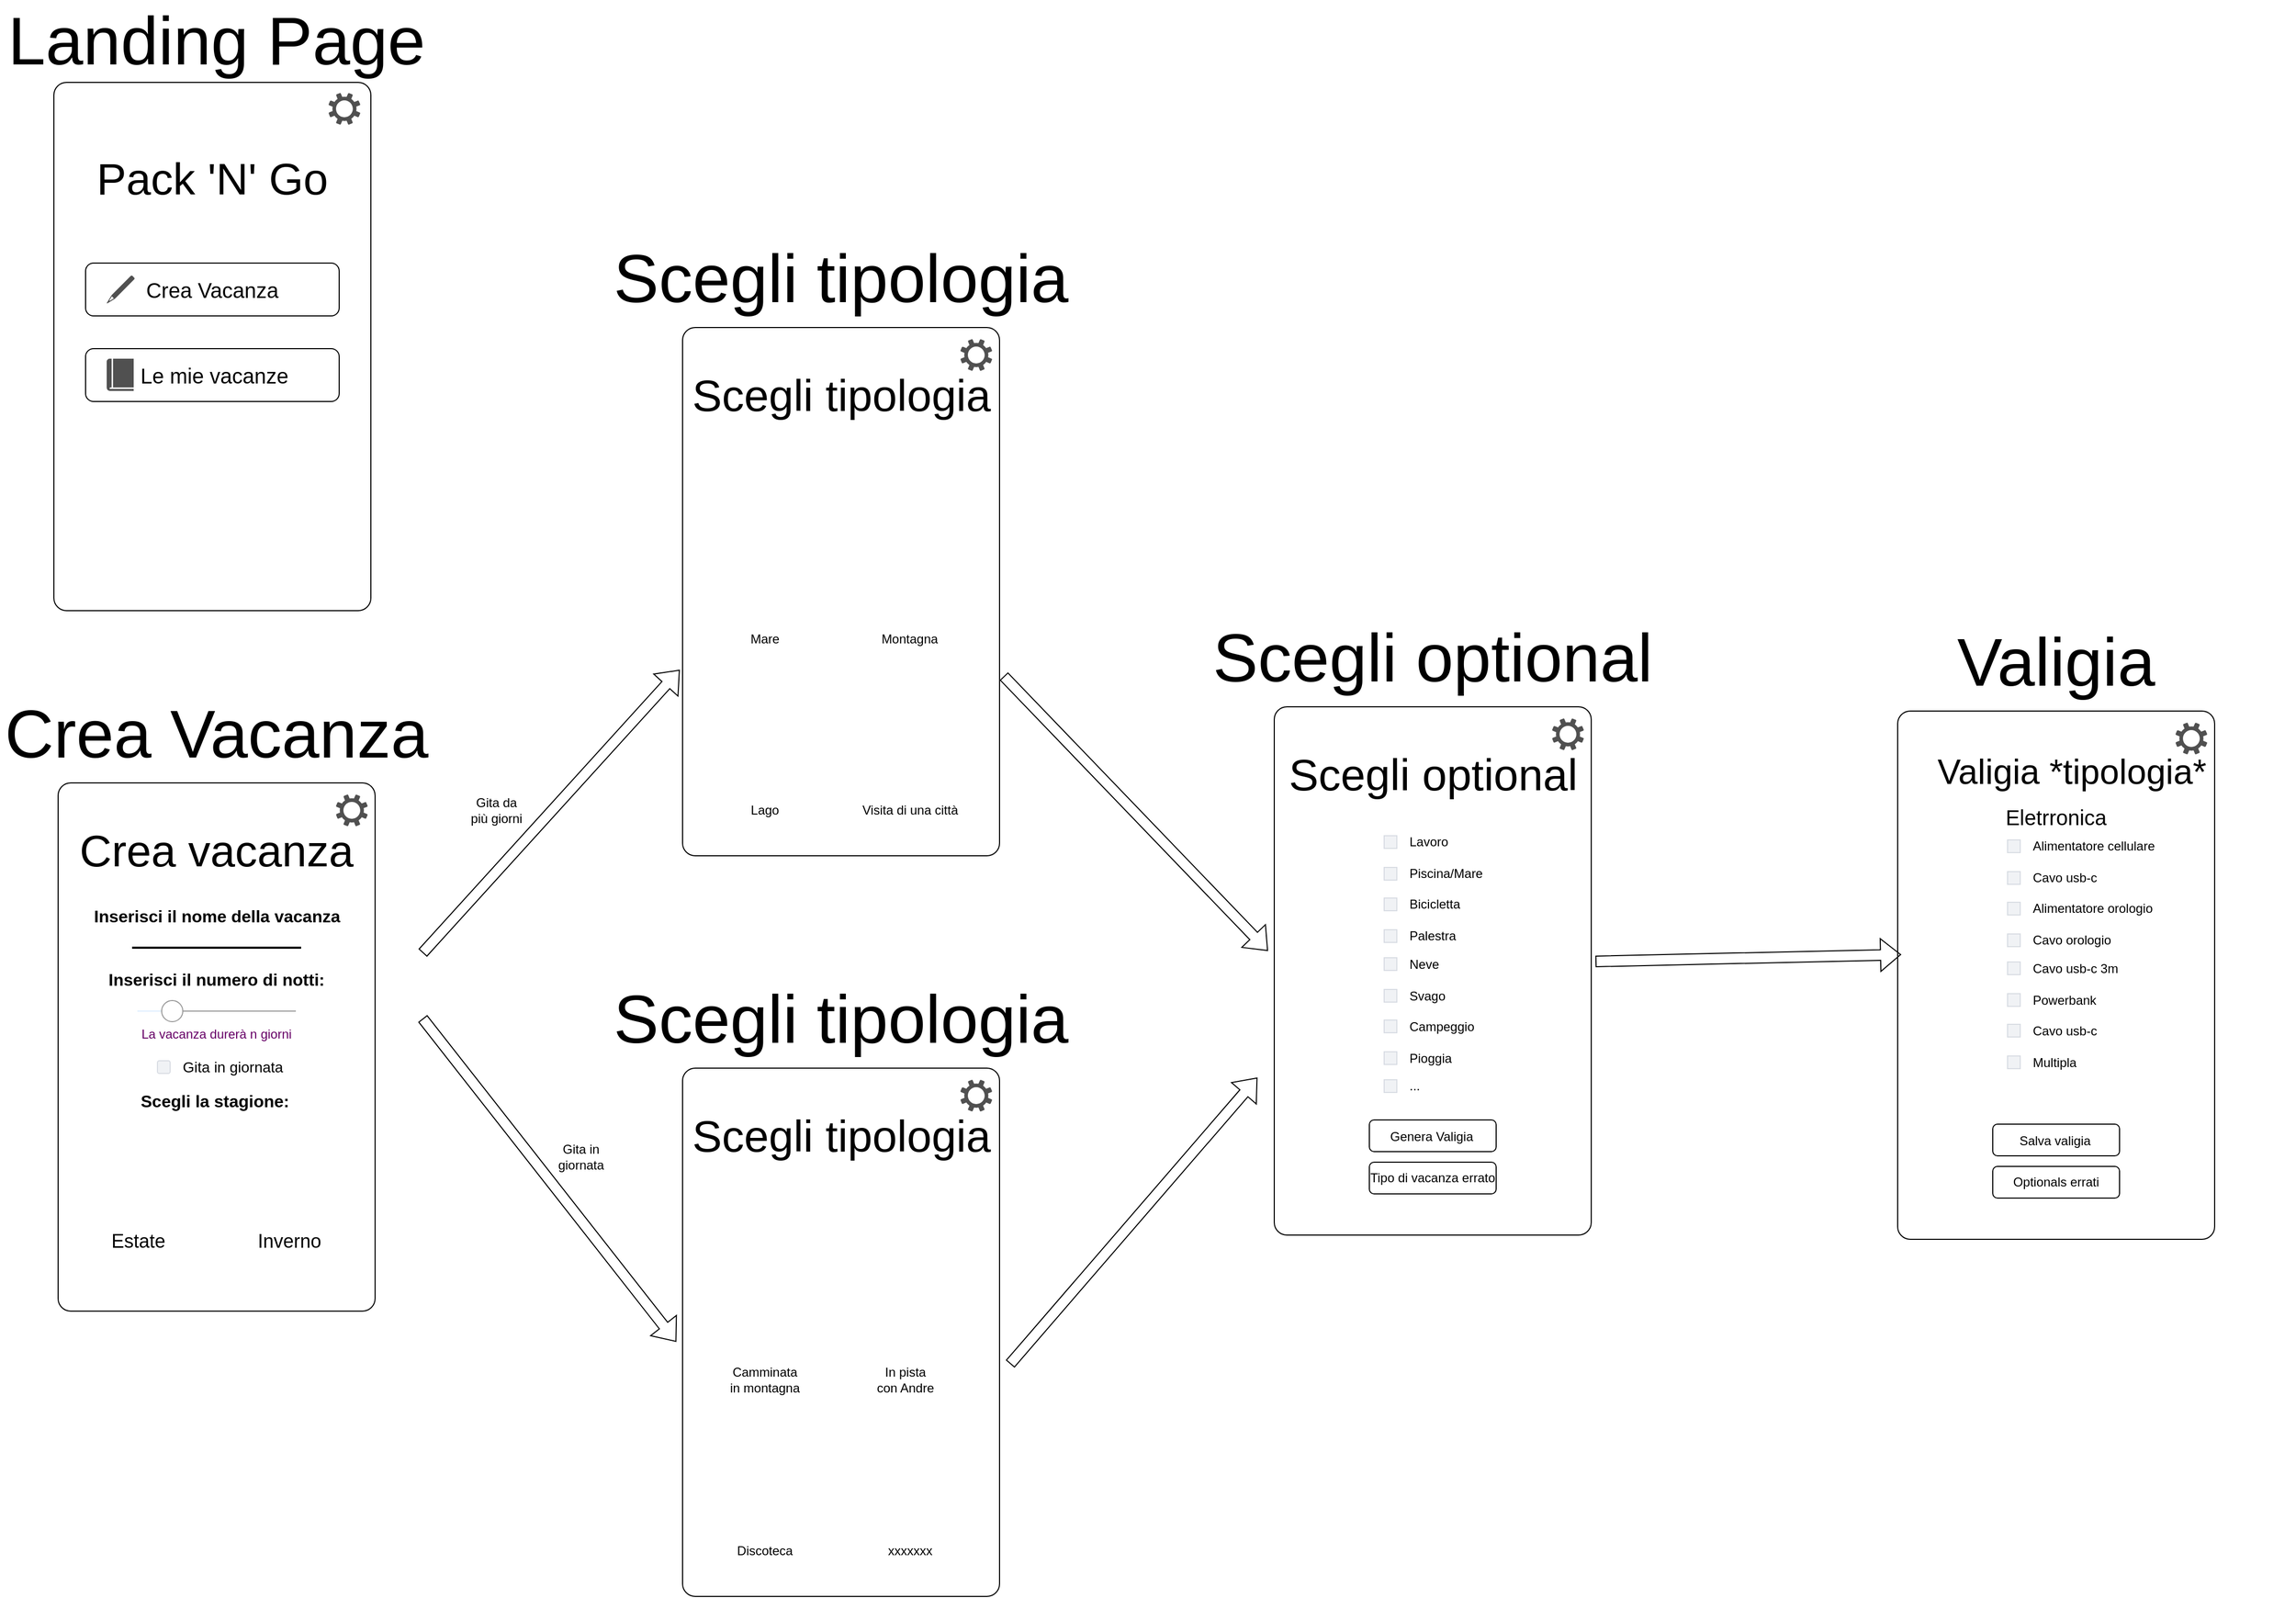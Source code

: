 <mxfile version="24.2.1" type="device">
  <diagram name="Pagina-1" id="K_MnvdirMjny6_ICvPwz">
    <mxGraphModel dx="4200" dy="2088" grid="1" gridSize="10" guides="1" tooltips="1" connect="1" arrows="1" fold="1" page="1" pageScale="1" pageWidth="827" pageHeight="1169" math="0" shadow="0">
      <root>
        <mxCell id="0" />
        <mxCell id="1" parent="0" />
        <mxCell id="SgqOMNe-jJJGuSwlMxKt-7" value="" style="rounded=1;whiteSpace=wrap;html=1;arcSize=4;" vertex="1" parent="1">
          <mxGeometry x="51" y="78" width="300" height="500" as="geometry" />
        </mxCell>
        <mxCell id="SgqOMNe-jJJGuSwlMxKt-8" value="Pack &#39;N&#39; Go" style="text;html=1;align=center;verticalAlign=middle;whiteSpace=wrap;rounded=0;fontSize=42;" vertex="1" parent="1">
          <mxGeometry x="76" y="155" width="250" height="30" as="geometry" />
        </mxCell>
        <mxCell id="SgqOMNe-jJJGuSwlMxKt-9" value="" style="rounded=1;whiteSpace=wrap;html=1;" vertex="1" parent="1">
          <mxGeometry x="81" y="249" width="240" height="50" as="geometry" />
        </mxCell>
        <mxCell id="SgqOMNe-jJJGuSwlMxKt-10" value="Crea Vacanza" style="text;html=1;align=center;verticalAlign=middle;whiteSpace=wrap;rounded=0;fontSize=20;" vertex="1" parent="1">
          <mxGeometry x="136" y="259" width="130" height="30" as="geometry" />
        </mxCell>
        <mxCell id="SgqOMNe-jJJGuSwlMxKt-11" value="" style="rounded=1;whiteSpace=wrap;html=1;" vertex="1" parent="1">
          <mxGeometry x="81" y="330" width="240" height="50" as="geometry" />
        </mxCell>
        <mxCell id="SgqOMNe-jJJGuSwlMxKt-12" value="Le mie vacanze" style="text;html=1;align=center;verticalAlign=middle;whiteSpace=wrap;rounded=0;fontSize=20;" vertex="1" parent="1">
          <mxGeometry x="113" y="340" width="180" height="30" as="geometry" />
        </mxCell>
        <mxCell id="SgqOMNe-jJJGuSwlMxKt-13" value="" style="sketch=0;pointerEvents=1;shadow=0;dashed=0;html=1;strokeColor=none;labelPosition=center;verticalLabelPosition=bottom;verticalAlign=top;align=center;fillColor=#505050;shape=mxgraph.mscae.enterprise.settings" vertex="1" parent="1">
          <mxGeometry x="311" y="88" width="30" height="30" as="geometry" />
        </mxCell>
        <mxCell id="SgqOMNe-jJJGuSwlMxKt-14" value="" style="sketch=0;pointerEvents=1;shadow=0;dashed=0;html=1;strokeColor=none;fillColor=#505050;labelPosition=center;verticalLabelPosition=bottom;verticalAlign=top;outlineConnect=0;align=center;shape=mxgraph.office.concepts.writing_pencil;" vertex="1" parent="1">
          <mxGeometry x="101" y="260.75" width="26.5" height="26.5" as="geometry" />
        </mxCell>
        <mxCell id="SgqOMNe-jJJGuSwlMxKt-15" value="" style="sketch=0;pointerEvents=1;shadow=0;dashed=0;html=1;strokeColor=none;fillColor=#505050;labelPosition=center;verticalLabelPosition=bottom;verticalAlign=top;outlineConnect=0;align=center;shape=mxgraph.office.concepts.book_journal;" vertex="1" parent="1">
          <mxGeometry x="101" y="339.5" width="25.52" height="30.5" as="geometry" />
        </mxCell>
        <mxCell id="SgqOMNe-jJJGuSwlMxKt-16" value="Landing Page" style="text;html=1;align=center;verticalAlign=middle;whiteSpace=wrap;rounded=0;fontSize=64;" vertex="1" parent="1">
          <mxGeometry y="24" width="410" height="30" as="geometry" />
        </mxCell>
        <mxCell id="SgqOMNe-jJJGuSwlMxKt-17" value="" style="rounded=1;whiteSpace=wrap;html=1;arcSize=4;" vertex="1" parent="1">
          <mxGeometry x="55" y="741" width="300" height="500" as="geometry" />
        </mxCell>
        <mxCell id="SgqOMNe-jJJGuSwlMxKt-18" value="Crea Vacanza" style="text;html=1;align=center;verticalAlign=middle;whiteSpace=wrap;rounded=0;fontSize=64;" vertex="1" parent="1">
          <mxGeometry y="680" width="410" height="30" as="geometry" />
        </mxCell>
        <mxCell id="SgqOMNe-jJJGuSwlMxKt-19" value="Crea vacanza" style="text;html=1;align=center;verticalAlign=middle;whiteSpace=wrap;rounded=0;fontSize=42;" vertex="1" parent="1">
          <mxGeometry x="71" y="791" width="268" height="30" as="geometry" />
        </mxCell>
        <mxCell id="SgqOMNe-jJJGuSwlMxKt-20" value="" style="sketch=0;pointerEvents=1;shadow=0;dashed=0;html=1;strokeColor=none;labelPosition=center;verticalLabelPosition=bottom;verticalAlign=top;align=center;fillColor=#505050;shape=mxgraph.mscae.enterprise.settings" vertex="1" parent="1">
          <mxGeometry x="318" y="752" width="30" height="30" as="geometry" />
        </mxCell>
        <mxCell id="SgqOMNe-jJJGuSwlMxKt-25" value="Inserisci il numero di notti:" style="text;html=1;align=center;verticalAlign=middle;whiteSpace=wrap;rounded=0;fontSize=16;fontStyle=1" vertex="1" parent="1">
          <mxGeometry x="100" y="912" width="210" height="30" as="geometry" />
        </mxCell>
        <mxCell id="SgqOMNe-jJJGuSwlMxKt-26" value="" style="verticalLabelPosition=bottom;shadow=0;dashed=0;align=center;html=1;verticalAlign=top;strokeWidth=1;shape=mxgraph.mockup.forms.horSlider;strokeColor=#999999;sliderStyle=basic;sliderPos=20;handleStyle=circle;fillColor2=#ddeeff;" vertex="1" parent="1">
          <mxGeometry x="130" y="942" width="150" height="30" as="geometry" />
        </mxCell>
        <mxCell id="SgqOMNe-jJJGuSwlMxKt-27" value="Inserisci il nome della vacanza" style="text;html=1;align=center;verticalAlign=middle;whiteSpace=wrap;rounded=0;fontSize=16;fontStyle=1" vertex="1" parent="1">
          <mxGeometry x="87.5" y="852" width="235" height="30" as="geometry" />
        </mxCell>
        <mxCell id="SgqOMNe-jJJGuSwlMxKt-28" value="" style="line;strokeWidth=2;html=1;" vertex="1" parent="1">
          <mxGeometry x="125" y="892" width="160" height="10" as="geometry" />
        </mxCell>
        <mxCell id="SgqOMNe-jJJGuSwlMxKt-29" value="La vacanza durerà n giorni" style="text;html=1;align=center;verticalAlign=middle;whiteSpace=wrap;rounded=0;fontColor=#660066;" vertex="1" parent="1">
          <mxGeometry x="130" y="964" width="150" height="30" as="geometry" />
        </mxCell>
        <mxCell id="SgqOMNe-jJJGuSwlMxKt-30" value="Scegli la stagione:" style="text;html=1;align=center;verticalAlign=middle;whiteSpace=wrap;rounded=0;fontSize=16;fontStyle=1" vertex="1" parent="1">
          <mxGeometry x="130.5" y="1027" width="145" height="30" as="geometry" />
        </mxCell>
        <mxCell id="SgqOMNe-jJJGuSwlMxKt-31" value="" style="shape=image;html=1;verticalAlign=top;verticalLabelPosition=bottom;labelBackgroundColor=#ffffff;imageAspect=0;aspect=fixed;image=https://cdn2.iconfinder.com/data/icons/boxicons-solid-vol-2/24/bxs-file-png-128.png" vertex="1" parent="1">
          <mxGeometry x="226.5" y="1057" width="94.5" height="94.5" as="geometry" />
        </mxCell>
        <mxCell id="SgqOMNe-jJJGuSwlMxKt-32" value="" style="shape=image;html=1;verticalAlign=top;verticalLabelPosition=bottom;labelBackgroundColor=#ffffff;imageAspect=0;aspect=fixed;image=https://cdn2.iconfinder.com/data/icons/boxicons-solid-vol-2/24/bxs-file-png-128.png" vertex="1" parent="1">
          <mxGeometry x="91.87" y="1060" width="91.5" height="91.5" as="geometry" />
        </mxCell>
        <mxCell id="SgqOMNe-jJJGuSwlMxKt-33" value="" style="rounded=1;whiteSpace=wrap;html=1;arcSize=4;" vertex="1" parent="1">
          <mxGeometry x="646" y="310" width="300" height="500" as="geometry" />
        </mxCell>
        <mxCell id="SgqOMNe-jJJGuSwlMxKt-34" value="Scegli tipologia" style="text;html=1;align=center;verticalAlign=middle;whiteSpace=wrap;rounded=0;fontSize=64;" vertex="1" parent="1">
          <mxGeometry x="570" y="249" width="452" height="30" as="geometry" />
        </mxCell>
        <mxCell id="SgqOMNe-jJJGuSwlMxKt-35" value="Scegli tipologia" style="text;html=1;align=center;verticalAlign=middle;whiteSpace=wrap;rounded=0;fontSize=42;" vertex="1" parent="1">
          <mxGeometry x="650.5" y="360" width="291" height="30" as="geometry" />
        </mxCell>
        <mxCell id="SgqOMNe-jJJGuSwlMxKt-36" value="" style="sketch=0;pointerEvents=1;shadow=0;dashed=0;html=1;strokeColor=none;labelPosition=center;verticalLabelPosition=bottom;verticalAlign=top;align=center;fillColor=#505050;shape=mxgraph.mscae.enterprise.settings" vertex="1" parent="1">
          <mxGeometry x="909" y="321" width="30" height="30" as="geometry" />
        </mxCell>
        <mxCell id="SgqOMNe-jJJGuSwlMxKt-43" value="" style="shape=image;html=1;verticalAlign=top;verticalLabelPosition=bottom;labelBackgroundColor=#ffffff;imageAspect=0;aspect=fixed;image=https://cdn2.iconfinder.com/data/icons/boxicons-solid-vol-2/24/bxs-file-png-128.png" vertex="1" parent="1">
          <mxGeometry x="797" y="470" width="128" height="128" as="geometry" />
        </mxCell>
        <mxCell id="SgqOMNe-jJJGuSwlMxKt-44" value="" style="shape=image;html=1;verticalAlign=top;verticalLabelPosition=bottom;labelBackgroundColor=#ffffff;imageAspect=0;aspect=fixed;image=https://cdn2.iconfinder.com/data/icons/boxicons-solid-vol-2/24/bxs-file-png-128.png" vertex="1" parent="1">
          <mxGeometry x="660" y="470" width="128" height="128" as="geometry" />
        </mxCell>
        <mxCell id="SgqOMNe-jJJGuSwlMxKt-45" value="Estate" style="text;html=1;align=center;verticalAlign=middle;whiteSpace=wrap;rounded=0;fontSize=18;" vertex="1" parent="1">
          <mxGeometry x="101" y="1160" width="60" height="30" as="geometry" />
        </mxCell>
        <mxCell id="SgqOMNe-jJJGuSwlMxKt-46" value="Inverno" style="text;html=1;align=center;verticalAlign=middle;whiteSpace=wrap;rounded=0;fontSize=18;" vertex="1" parent="1">
          <mxGeometry x="243.75" y="1160" width="60" height="30" as="geometry" />
        </mxCell>
        <mxCell id="SgqOMNe-jJJGuSwlMxKt-48" value="Gita in giornata" style="rounded=1;fillColor=#F0F2F5;strokeColor=#D8DCE3;align=left;verticalAlign=middle;fontStyle=0;fontSize=14;labelPosition=right;verticalLabelPosition=middle;spacingLeft=10;html=1;shadow=0;dashed=0;textShadow=0;" vertex="1" parent="1">
          <mxGeometry x="149" y="1004" width="12" height="12" as="geometry" />
        </mxCell>
        <mxCell id="SgqOMNe-jJJGuSwlMxKt-55" value="Scegli tipologia" style="text;html=1;align=center;verticalAlign=middle;whiteSpace=wrap;rounded=0;fontSize=64;" vertex="1" parent="1">
          <mxGeometry x="570" y="950" width="452" height="30" as="geometry" />
        </mxCell>
        <mxCell id="SgqOMNe-jJJGuSwlMxKt-65" value="" style="shape=image;html=1;verticalAlign=top;verticalLabelPosition=bottom;labelBackgroundColor=#ffffff;imageAspect=0;aspect=fixed;image=https://cdn2.iconfinder.com/data/icons/boxicons-solid-vol-2/24/bxs-file-png-128.png" vertex="1" parent="1">
          <mxGeometry x="797" y="632.5" width="128" height="128" as="geometry" />
        </mxCell>
        <mxCell id="SgqOMNe-jJJGuSwlMxKt-66" value="" style="shape=image;html=1;verticalAlign=top;verticalLabelPosition=bottom;labelBackgroundColor=#ffffff;imageAspect=0;aspect=fixed;image=https://cdn2.iconfinder.com/data/icons/boxicons-solid-vol-2/24/bxs-file-png-128.png" vertex="1" parent="1">
          <mxGeometry x="660" y="629.5" width="128" height="128" as="geometry" />
        </mxCell>
        <mxCell id="SgqOMNe-jJJGuSwlMxKt-67" value="Mare" style="text;html=1;align=center;verticalAlign=middle;whiteSpace=wrap;rounded=0;" vertex="1" parent="1">
          <mxGeometry x="694" y="590" width="60" height="30" as="geometry" />
        </mxCell>
        <mxCell id="SgqOMNe-jJJGuSwlMxKt-68" value="Montagna" style="text;html=1;align=center;verticalAlign=middle;whiteSpace=wrap;rounded=0;" vertex="1" parent="1">
          <mxGeometry x="831" y="590" width="60" height="30" as="geometry" />
        </mxCell>
        <mxCell id="SgqOMNe-jJJGuSwlMxKt-69" value="Lago" style="text;html=1;align=center;verticalAlign=middle;whiteSpace=wrap;rounded=0;" vertex="1" parent="1">
          <mxGeometry x="694" y="752" width="60" height="30" as="geometry" />
        </mxCell>
        <mxCell id="SgqOMNe-jJJGuSwlMxKt-70" value="Visita di una città" style="text;html=1;align=center;verticalAlign=middle;whiteSpace=wrap;rounded=0;" vertex="1" parent="1">
          <mxGeometry x="806.5" y="752" width="109" height="30" as="geometry" />
        </mxCell>
        <mxCell id="SgqOMNe-jJJGuSwlMxKt-71" value="" style="shape=flexArrow;endArrow=classic;html=1;rounded=0;entryX=-0.009;entryY=0.648;entryDx=0;entryDy=0;entryPerimeter=0;" edge="1" parent="1" target="SgqOMNe-jJJGuSwlMxKt-33">
          <mxGeometry width="50" height="50" relative="1" as="geometry">
            <mxPoint x="400" y="902" as="sourcePoint" />
            <mxPoint x="450" y="852" as="targetPoint" />
          </mxGeometry>
        </mxCell>
        <mxCell id="SgqOMNe-jJJGuSwlMxKt-72" value="" style="shape=flexArrow;endArrow=classic;html=1;rounded=0;" edge="1" parent="1">
          <mxGeometry width="50" height="50" relative="1" as="geometry">
            <mxPoint x="400" y="964" as="sourcePoint" />
            <mxPoint x="640" y="1270" as="targetPoint" />
          </mxGeometry>
        </mxCell>
        <mxCell id="SgqOMNe-jJJGuSwlMxKt-73" value="Gita da più giorni" style="text;html=1;align=center;verticalAlign=middle;whiteSpace=wrap;rounded=0;" vertex="1" parent="1">
          <mxGeometry x="440" y="752" width="60" height="30" as="geometry" />
        </mxCell>
        <mxCell id="SgqOMNe-jJJGuSwlMxKt-74" value="Gita in giornata" style="text;html=1;align=center;verticalAlign=middle;whiteSpace=wrap;rounded=0;" vertex="1" parent="1">
          <mxGeometry x="520" y="1080" width="60" height="30" as="geometry" />
        </mxCell>
        <mxCell id="SgqOMNe-jJJGuSwlMxKt-75" value="" style="rounded=1;whiteSpace=wrap;html=1;arcSize=4;" vertex="1" parent="1">
          <mxGeometry x="646" y="1011" width="300" height="500" as="geometry" />
        </mxCell>
        <mxCell id="SgqOMNe-jJJGuSwlMxKt-77" value="Scegli tipologia" style="text;html=1;align=center;verticalAlign=middle;whiteSpace=wrap;rounded=0;fontSize=42;" vertex="1" parent="1">
          <mxGeometry x="650.5" y="1061" width="291" height="30" as="geometry" />
        </mxCell>
        <mxCell id="SgqOMNe-jJJGuSwlMxKt-78" value="" style="sketch=0;pointerEvents=1;shadow=0;dashed=0;html=1;strokeColor=none;labelPosition=center;verticalLabelPosition=bottom;verticalAlign=top;align=center;fillColor=#505050;shape=mxgraph.mscae.enterprise.settings" vertex="1" parent="1">
          <mxGeometry x="909" y="1022" width="30" height="30" as="geometry" />
        </mxCell>
        <mxCell id="SgqOMNe-jJJGuSwlMxKt-80" value="" style="shape=image;html=1;verticalAlign=top;verticalLabelPosition=bottom;labelBackgroundColor=#ffffff;imageAspect=0;aspect=fixed;image=https://cdn2.iconfinder.com/data/icons/boxicons-solid-vol-2/24/bxs-file-png-128.png" vertex="1" parent="1">
          <mxGeometry x="797" y="1171" width="128" height="128" as="geometry" />
        </mxCell>
        <mxCell id="SgqOMNe-jJJGuSwlMxKt-81" value="" style="shape=image;html=1;verticalAlign=top;verticalLabelPosition=bottom;labelBackgroundColor=#ffffff;imageAspect=0;aspect=fixed;image=https://cdn2.iconfinder.com/data/icons/boxicons-solid-vol-2/24/bxs-file-png-128.png" vertex="1" parent="1">
          <mxGeometry x="660" y="1171" width="128" height="128" as="geometry" />
        </mxCell>
        <mxCell id="SgqOMNe-jJJGuSwlMxKt-82" value="" style="shape=image;html=1;verticalAlign=top;verticalLabelPosition=bottom;labelBackgroundColor=#ffffff;imageAspect=0;aspect=fixed;image=https://cdn2.iconfinder.com/data/icons/boxicons-solid-vol-2/24/bxs-file-png-128.png" vertex="1" parent="1">
          <mxGeometry x="797" y="1333.5" width="128" height="128" as="geometry" />
        </mxCell>
        <mxCell id="SgqOMNe-jJJGuSwlMxKt-83" value="" style="shape=image;html=1;verticalAlign=top;verticalLabelPosition=bottom;labelBackgroundColor=#ffffff;imageAspect=0;aspect=fixed;image=https://cdn2.iconfinder.com/data/icons/boxicons-solid-vol-2/24/bxs-file-png-128.png" vertex="1" parent="1">
          <mxGeometry x="660" y="1330.5" width="128" height="128" as="geometry" />
        </mxCell>
        <mxCell id="SgqOMNe-jJJGuSwlMxKt-84" value="Camminata in montagna" style="text;html=1;align=center;verticalAlign=middle;whiteSpace=wrap;rounded=0;" vertex="1" parent="1">
          <mxGeometry x="686" y="1291" width="76" height="30" as="geometry" />
        </mxCell>
        <mxCell id="SgqOMNe-jJJGuSwlMxKt-85" value="In pista con Andre" style="text;html=1;align=center;verticalAlign=middle;whiteSpace=wrap;rounded=0;" vertex="1" parent="1">
          <mxGeometry x="827" y="1291" width="60" height="30" as="geometry" />
        </mxCell>
        <mxCell id="SgqOMNe-jJJGuSwlMxKt-86" value="Discoteca" style="text;html=1;align=center;verticalAlign=middle;whiteSpace=wrap;rounded=0;" vertex="1" parent="1">
          <mxGeometry x="694" y="1453" width="60" height="30" as="geometry" />
        </mxCell>
        <mxCell id="SgqOMNe-jJJGuSwlMxKt-87" value="xxxxxxx" style="text;html=1;align=center;verticalAlign=middle;whiteSpace=wrap;rounded=0;" vertex="1" parent="1">
          <mxGeometry x="806.5" y="1453" width="109" height="30" as="geometry" />
        </mxCell>
        <mxCell id="SgqOMNe-jJJGuSwlMxKt-88" value="Scegli optional" style="text;html=1;align=center;verticalAlign=middle;whiteSpace=wrap;rounded=0;fontSize=64;" vertex="1" parent="1">
          <mxGeometry x="1130" y="608" width="452" height="30" as="geometry" />
        </mxCell>
        <mxCell id="SgqOMNe-jJJGuSwlMxKt-89" value="" style="rounded=1;whiteSpace=wrap;html=1;arcSize=4;" vertex="1" parent="1">
          <mxGeometry x="1206" y="669" width="300" height="500" as="geometry" />
        </mxCell>
        <mxCell id="SgqOMNe-jJJGuSwlMxKt-90" value="Scegli optional" style="text;html=1;align=center;verticalAlign=middle;whiteSpace=wrap;rounded=0;fontSize=42;" vertex="1" parent="1">
          <mxGeometry x="1210.5" y="719" width="291" height="30" as="geometry" />
        </mxCell>
        <mxCell id="SgqOMNe-jJJGuSwlMxKt-91" value="" style="sketch=0;pointerEvents=1;shadow=0;dashed=0;html=1;strokeColor=none;labelPosition=center;verticalLabelPosition=bottom;verticalAlign=top;align=center;fillColor=#505050;shape=mxgraph.mscae.enterprise.settings" vertex="1" parent="1">
          <mxGeometry x="1469" y="680" width="30" height="30" as="geometry" />
        </mxCell>
        <mxCell id="SgqOMNe-jJJGuSwlMxKt-101" value="" style="shape=flexArrow;endArrow=classic;html=1;rounded=0;" edge="1" parent="1">
          <mxGeometry width="50" height="50" relative="1" as="geometry">
            <mxPoint x="950" y="640" as="sourcePoint" />
            <mxPoint x="1200" y="900" as="targetPoint" />
          </mxGeometry>
        </mxCell>
        <mxCell id="SgqOMNe-jJJGuSwlMxKt-102" value="" style="shape=flexArrow;endArrow=classic;html=1;rounded=0;" edge="1" parent="1">
          <mxGeometry width="50" height="50" relative="1" as="geometry">
            <mxPoint x="956" y="1291" as="sourcePoint" />
            <mxPoint x="1190" y="1020" as="targetPoint" />
          </mxGeometry>
        </mxCell>
        <mxCell id="SgqOMNe-jJJGuSwlMxKt-103" value="Lavoro" style="rounded=1;fillColor=#F0F2F5;strokeColor=#D8DCE3;align=left;verticalAlign=middle;fontStyle=0;fontSize=12;labelPosition=right;verticalLabelPosition=middle;spacingLeft=10;html=1;shadow=0;dashed=0;arcSize=0;" vertex="1" parent="1">
          <mxGeometry x="1310" y="791" width="12" height="12" as="geometry" />
        </mxCell>
        <mxCell id="SgqOMNe-jJJGuSwlMxKt-107" value="Piscina/Mare" style="rounded=1;fillColor=#F0F2F5;strokeColor=#D8DCE3;align=left;verticalAlign=middle;fontStyle=0;fontSize=12;labelPosition=right;verticalLabelPosition=middle;spacingLeft=10;html=1;shadow=0;dashed=0;arcSize=0;" vertex="1" parent="1">
          <mxGeometry x="1310" y="821" width="12" height="12" as="geometry" />
        </mxCell>
        <mxCell id="SgqOMNe-jJJGuSwlMxKt-115" value="Bicicletta" style="rounded=1;fillColor=#F0F2F5;strokeColor=#D8DCE3;align=left;verticalAlign=middle;fontStyle=0;fontSize=12;labelPosition=right;verticalLabelPosition=middle;spacingLeft=10;html=1;shadow=0;dashed=0;arcSize=0;" vertex="1" parent="1">
          <mxGeometry x="1310" y="850" width="12" height="12" as="geometry" />
        </mxCell>
        <mxCell id="SgqOMNe-jJJGuSwlMxKt-116" value="Palestra" style="rounded=1;fillColor=#F0F2F5;strokeColor=#D8DCE3;align=left;verticalAlign=middle;fontStyle=0;fontSize=12;labelPosition=right;verticalLabelPosition=middle;spacingLeft=10;html=1;shadow=0;dashed=0;arcSize=0;" vertex="1" parent="1">
          <mxGeometry x="1310" y="880" width="12" height="12" as="geometry" />
        </mxCell>
        <mxCell id="SgqOMNe-jJJGuSwlMxKt-117" value="Neve" style="rounded=1;fillColor=#F0F2F5;strokeColor=#D8DCE3;align=left;verticalAlign=middle;fontStyle=0;fontSize=12;labelPosition=right;verticalLabelPosition=middle;spacingLeft=10;html=1;shadow=0;dashed=0;arcSize=0;" vertex="1" parent="1">
          <mxGeometry x="1310" y="906.5" width="12" height="12" as="geometry" />
        </mxCell>
        <mxCell id="SgqOMNe-jJJGuSwlMxKt-118" value="Svago" style="rounded=1;fillColor=#F0F2F5;strokeColor=#D8DCE3;align=left;verticalAlign=middle;fontStyle=0;fontSize=12;labelPosition=right;verticalLabelPosition=middle;spacingLeft=10;html=1;shadow=0;dashed=0;arcSize=0;" vertex="1" parent="1">
          <mxGeometry x="1310" y="936.5" width="12" height="12" as="geometry" />
        </mxCell>
        <mxCell id="SgqOMNe-jJJGuSwlMxKt-119" value="Campeggio" style="rounded=1;fillColor=#F0F2F5;strokeColor=#D8DCE3;align=left;verticalAlign=middle;fontStyle=0;fontSize=12;labelPosition=right;verticalLabelPosition=middle;spacingLeft=10;html=1;shadow=0;dashed=0;arcSize=0;" vertex="1" parent="1">
          <mxGeometry x="1310" y="965.5" width="12" height="12" as="geometry" />
        </mxCell>
        <mxCell id="SgqOMNe-jJJGuSwlMxKt-120" value="Pioggia" style="rounded=1;fillColor=#F0F2F5;strokeColor=#D8DCE3;align=left;verticalAlign=middle;fontStyle=0;fontSize=12;labelPosition=right;verticalLabelPosition=middle;spacingLeft=10;html=1;shadow=0;dashed=0;arcSize=0;" vertex="1" parent="1">
          <mxGeometry x="1310" y="995.5" width="12" height="12" as="geometry" />
        </mxCell>
        <mxCell id="SgqOMNe-jJJGuSwlMxKt-121" value="..." style="rounded=1;fillColor=#F0F2F5;strokeColor=#D8DCE3;align=left;verticalAlign=middle;fontStyle=0;fontSize=12;labelPosition=right;verticalLabelPosition=middle;spacingLeft=10;html=1;shadow=0;dashed=0;arcSize=0;" vertex="1" parent="1">
          <mxGeometry x="1310" y="1022" width="12" height="12" as="geometry" />
        </mxCell>
        <mxCell id="SgqOMNe-jJJGuSwlMxKt-124" value="" style="rounded=1;whiteSpace=wrap;html=1;" vertex="1" parent="1">
          <mxGeometry x="1296" y="1060" width="120" height="30" as="geometry" />
        </mxCell>
        <mxCell id="SgqOMNe-jJJGuSwlMxKt-125" value="Genera Valigia" style="text;html=1;align=center;verticalAlign=middle;whiteSpace=wrap;rounded=0;" vertex="1" parent="1">
          <mxGeometry x="1310" y="1061" width="90" height="30" as="geometry" />
        </mxCell>
        <mxCell id="SgqOMNe-jJJGuSwlMxKt-126" value="" style="rounded=1;whiteSpace=wrap;html=1;" vertex="1" parent="1">
          <mxGeometry x="1296" y="1100" width="120" height="30" as="geometry" />
        </mxCell>
        <mxCell id="SgqOMNe-jJJGuSwlMxKt-127" value="Tipo di vacanza errato" style="text;html=1;align=center;verticalAlign=middle;whiteSpace=wrap;rounded=0;" vertex="1" parent="1">
          <mxGeometry x="1291" y="1100" width="130" height="30" as="geometry" />
        </mxCell>
        <mxCell id="SgqOMNe-jJJGuSwlMxKt-128" value="Valigia" style="text;html=1;align=center;verticalAlign=middle;whiteSpace=wrap;rounded=0;fontSize=64;" vertex="1" parent="1">
          <mxGeometry x="1720" y="612" width="452" height="30" as="geometry" />
        </mxCell>
        <mxCell id="SgqOMNe-jJJGuSwlMxKt-129" value="" style="rounded=1;whiteSpace=wrap;html=1;arcSize=4;" vertex="1" parent="1">
          <mxGeometry x="1796" y="673" width="300" height="500" as="geometry" />
        </mxCell>
        <mxCell id="SgqOMNe-jJJGuSwlMxKt-130" value="Valigia *tipologia*" style="text;html=1;align=center;verticalAlign=middle;whiteSpace=wrap;rounded=0;fontSize=33;" vertex="1" parent="1">
          <mxGeometry x="1790" y="715" width="341.5" height="30" as="geometry" />
        </mxCell>
        <mxCell id="SgqOMNe-jJJGuSwlMxKt-131" value="" style="sketch=0;pointerEvents=1;shadow=0;dashed=0;html=1;strokeColor=none;labelPosition=center;verticalLabelPosition=bottom;verticalAlign=top;align=center;fillColor=#505050;shape=mxgraph.mscae.enterprise.settings" vertex="1" parent="1">
          <mxGeometry x="2059" y="684" width="30" height="30" as="geometry" />
        </mxCell>
        <mxCell id="SgqOMNe-jJJGuSwlMxKt-132" value="Alimentatore cellulare" style="rounded=1;fillColor=#F0F2F5;strokeColor=#D8DCE3;align=left;verticalAlign=middle;fontStyle=0;fontSize=12;labelPosition=right;verticalLabelPosition=middle;spacingLeft=10;html=1;shadow=0;dashed=0;arcSize=0;" vertex="1" parent="1">
          <mxGeometry x="1900" y="795" width="12" height="12" as="geometry" />
        </mxCell>
        <mxCell id="SgqOMNe-jJJGuSwlMxKt-133" value="Cavo usb-c" style="rounded=1;fillColor=#F0F2F5;strokeColor=#D8DCE3;align=left;verticalAlign=middle;fontStyle=0;fontSize=12;labelPosition=right;verticalLabelPosition=middle;spacingLeft=10;html=1;shadow=0;dashed=0;arcSize=0;" vertex="1" parent="1">
          <mxGeometry x="1900" y="825" width="12" height="12" as="geometry" />
        </mxCell>
        <mxCell id="SgqOMNe-jJJGuSwlMxKt-134" value="Alimentatore orologio" style="rounded=1;fillColor=#F0F2F5;strokeColor=#D8DCE3;align=left;verticalAlign=middle;fontStyle=0;fontSize=12;labelPosition=right;verticalLabelPosition=middle;spacingLeft=10;html=1;shadow=0;dashed=0;arcSize=0;" vertex="1" parent="1">
          <mxGeometry x="1900" y="854" width="12" height="12" as="geometry" />
        </mxCell>
        <mxCell id="SgqOMNe-jJJGuSwlMxKt-135" value="Cavo orologio" style="rounded=1;fillColor=#F0F2F5;strokeColor=#D8DCE3;align=left;verticalAlign=middle;fontStyle=0;fontSize=12;labelPosition=right;verticalLabelPosition=middle;spacingLeft=10;html=1;shadow=0;dashed=0;arcSize=0;" vertex="1" parent="1">
          <mxGeometry x="1900" y="884" width="12" height="12" as="geometry" />
        </mxCell>
        <mxCell id="SgqOMNe-jJJGuSwlMxKt-136" value="Cavo usb-c 3m" style="rounded=1;fillColor=#F0F2F5;strokeColor=#D8DCE3;align=left;verticalAlign=middle;fontStyle=0;fontSize=12;labelPosition=right;verticalLabelPosition=middle;spacingLeft=10;html=1;shadow=0;dashed=0;arcSize=0;" vertex="1" parent="1">
          <mxGeometry x="1900" y="910.5" width="12" height="12" as="geometry" />
        </mxCell>
        <mxCell id="SgqOMNe-jJJGuSwlMxKt-137" value="Powerbank" style="rounded=1;fillColor=#F0F2F5;strokeColor=#D8DCE3;align=left;verticalAlign=middle;fontStyle=0;fontSize=12;labelPosition=right;verticalLabelPosition=middle;spacingLeft=10;html=1;shadow=0;dashed=0;arcSize=0;" vertex="1" parent="1">
          <mxGeometry x="1900" y="940.5" width="12" height="12" as="geometry" />
        </mxCell>
        <mxCell id="SgqOMNe-jJJGuSwlMxKt-138" value="Cavo usb-c" style="rounded=1;fillColor=#F0F2F5;strokeColor=#D8DCE3;align=left;verticalAlign=middle;fontStyle=0;fontSize=12;labelPosition=right;verticalLabelPosition=middle;spacingLeft=10;html=1;shadow=0;dashed=0;arcSize=0;" vertex="1" parent="1">
          <mxGeometry x="1900" y="969.5" width="12" height="12" as="geometry" />
        </mxCell>
        <mxCell id="SgqOMNe-jJJGuSwlMxKt-139" value="Multipla" style="rounded=1;fillColor=#F0F2F5;strokeColor=#D8DCE3;align=left;verticalAlign=middle;fontStyle=0;fontSize=12;labelPosition=right;verticalLabelPosition=middle;spacingLeft=10;html=1;shadow=0;dashed=0;arcSize=0;" vertex="1" parent="1">
          <mxGeometry x="1900" y="999.5" width="12" height="12" as="geometry" />
        </mxCell>
        <mxCell id="SgqOMNe-jJJGuSwlMxKt-141" value="" style="rounded=1;whiteSpace=wrap;html=1;" vertex="1" parent="1">
          <mxGeometry x="1886" y="1064" width="120" height="30" as="geometry" />
        </mxCell>
        <mxCell id="SgqOMNe-jJJGuSwlMxKt-142" value="Salva valigia" style="text;html=1;align=center;verticalAlign=middle;whiteSpace=wrap;rounded=0;" vertex="1" parent="1">
          <mxGeometry x="1900" y="1065" width="90" height="30" as="geometry" />
        </mxCell>
        <mxCell id="SgqOMNe-jJJGuSwlMxKt-143" value="" style="rounded=1;whiteSpace=wrap;html=1;" vertex="1" parent="1">
          <mxGeometry x="1886" y="1104" width="120" height="30" as="geometry" />
        </mxCell>
        <mxCell id="SgqOMNe-jJJGuSwlMxKt-144" value="Optionals errati" style="text;html=1;align=center;verticalAlign=middle;whiteSpace=wrap;rounded=0;" vertex="1" parent="1">
          <mxGeometry x="1881" y="1104" width="130" height="30" as="geometry" />
        </mxCell>
        <mxCell id="SgqOMNe-jJJGuSwlMxKt-145" value="Eletrronica" style="text;html=1;align=center;verticalAlign=middle;whiteSpace=wrap;rounded=0;fontSize=20;" vertex="1" parent="1">
          <mxGeometry x="1916" y="757.5" width="60" height="30" as="geometry" />
        </mxCell>
        <mxCell id="SgqOMNe-jJJGuSwlMxKt-146" value="" style="shape=flexArrow;endArrow=classic;html=1;rounded=0;entryX=0.011;entryY=0.461;entryDx=0;entryDy=0;entryPerimeter=0;" edge="1" parent="1" target="SgqOMNe-jJJGuSwlMxKt-129">
          <mxGeometry width="50" height="50" relative="1" as="geometry">
            <mxPoint x="1510" y="910" as="sourcePoint" />
            <mxPoint x="1780" y="872" as="targetPoint" />
          </mxGeometry>
        </mxCell>
      </root>
    </mxGraphModel>
  </diagram>
</mxfile>
